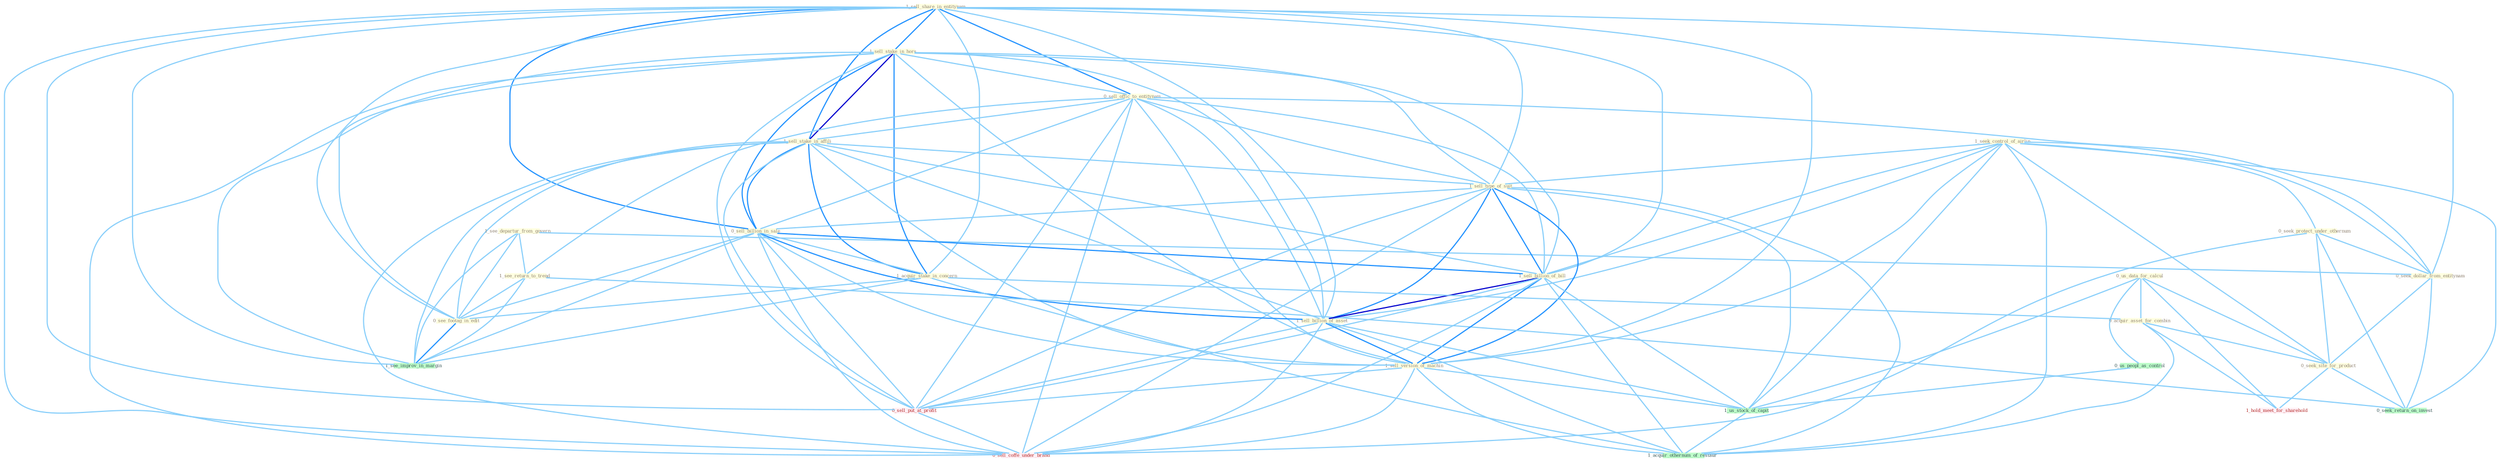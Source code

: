 Graph G{ 
    node
    [shape=polygon,style=filled,width=.5,height=.06,color="#BDFCC9",fixedsize=true,fontsize=4,
    fontcolor="#2f4f4f"];
    {node
    [color="#ffffe0", fontcolor="#8b7d6b"] "1_sell_share_in_entitynam " "1_seek_control_of_airlin " "0_us_data_for_calcul " "1_sell_stake_in_hors " "0_sell_offic_to_entitynam " "0_seek_protect_under_othernum " "1_sell_stake_in_affili " "1_see_departur_from_govern " "1_sell_type_of_suit " "0_sell_billion_in_sale " "1_see_return_to_trend " "1_sell_billion_of_bill " "1_acquir_stake_in_concern " "0_seek_dollar_from_entitynam " "0_see_footag_in_edit " "0_acquir_asset_for_combin " "1_sell_billion_of_asset " "0_seek_site_for_product " "1_sell_version_of_machin "}
{node [color="#fff0f5", fontcolor="#b22222"] "0_sell_put_at_profit " "0_sell_coffe_under_brand " "1_hold_meet_for_sharehold "}
edge [color="#B0E2FF"];

	"1_sell_share_in_entitynam " -- "1_sell_stake_in_hors " [w="2", color="#1e90ff" , len=0.8];
	"1_sell_share_in_entitynam " -- "0_sell_offic_to_entitynam " [w="2", color="#1e90ff" , len=0.8];
	"1_sell_share_in_entitynam " -- "1_sell_stake_in_affili " [w="2", color="#1e90ff" , len=0.8];
	"1_sell_share_in_entitynam " -- "1_sell_type_of_suit " [w="1", color="#87cefa" ];
	"1_sell_share_in_entitynam " -- "0_sell_billion_in_sale " [w="2", color="#1e90ff" , len=0.8];
	"1_sell_share_in_entitynam " -- "1_sell_billion_of_bill " [w="1", color="#87cefa" ];
	"1_sell_share_in_entitynam " -- "1_acquir_stake_in_concern " [w="1", color="#87cefa" ];
	"1_sell_share_in_entitynam " -- "0_seek_dollar_from_entitynam " [w="1", color="#87cefa" ];
	"1_sell_share_in_entitynam " -- "0_see_footag_in_edit " [w="1", color="#87cefa" ];
	"1_sell_share_in_entitynam " -- "1_sell_billion_of_asset " [w="1", color="#87cefa" ];
	"1_sell_share_in_entitynam " -- "1_sell_version_of_machin " [w="1", color="#87cefa" ];
	"1_sell_share_in_entitynam " -- "0_sell_put_at_profit " [w="1", color="#87cefa" ];
	"1_sell_share_in_entitynam " -- "1_see_improv_in_margin " [w="1", color="#87cefa" ];
	"1_sell_share_in_entitynam " -- "0_sell_coffe_under_brand " [w="1", color="#87cefa" ];
	"1_seek_control_of_airlin " -- "0_seek_protect_under_othernum " [w="1", color="#87cefa" ];
	"1_seek_control_of_airlin " -- "1_sell_type_of_suit " [w="1", color="#87cefa" ];
	"1_seek_control_of_airlin " -- "1_sell_billion_of_bill " [w="1", color="#87cefa" ];
	"1_seek_control_of_airlin " -- "0_seek_dollar_from_entitynam " [w="1", color="#87cefa" ];
	"1_seek_control_of_airlin " -- "1_sell_billion_of_asset " [w="1", color="#87cefa" ];
	"1_seek_control_of_airlin " -- "0_seek_site_for_product " [w="1", color="#87cefa" ];
	"1_seek_control_of_airlin " -- "1_sell_version_of_machin " [w="1", color="#87cefa" ];
	"1_seek_control_of_airlin " -- "0_seek_return_on_invest " [w="1", color="#87cefa" ];
	"1_seek_control_of_airlin " -- "1_us_stock_of_capit " [w="1", color="#87cefa" ];
	"1_seek_control_of_airlin " -- "1_acquir_othernum_of_restaur " [w="1", color="#87cefa" ];
	"0_us_data_for_calcul " -- "0_acquir_asset_for_combin " [w="1", color="#87cefa" ];
	"0_us_data_for_calcul " -- "0_seek_site_for_product " [w="1", color="#87cefa" ];
	"0_us_data_for_calcul " -- "0_us_peopl_as_control " [w="1", color="#87cefa" ];
	"0_us_data_for_calcul " -- "1_us_stock_of_capit " [w="1", color="#87cefa" ];
	"0_us_data_for_calcul " -- "1_hold_meet_for_sharehold " [w="1", color="#87cefa" ];
	"1_sell_stake_in_hors " -- "0_sell_offic_to_entitynam " [w="1", color="#87cefa" ];
	"1_sell_stake_in_hors " -- "1_sell_stake_in_affili " [w="3", color="#0000cd" , len=0.6];
	"1_sell_stake_in_hors " -- "1_sell_type_of_suit " [w="1", color="#87cefa" ];
	"1_sell_stake_in_hors " -- "0_sell_billion_in_sale " [w="2", color="#1e90ff" , len=0.8];
	"1_sell_stake_in_hors " -- "1_sell_billion_of_bill " [w="1", color="#87cefa" ];
	"1_sell_stake_in_hors " -- "1_acquir_stake_in_concern " [w="2", color="#1e90ff" , len=0.8];
	"1_sell_stake_in_hors " -- "0_see_footag_in_edit " [w="1", color="#87cefa" ];
	"1_sell_stake_in_hors " -- "1_sell_billion_of_asset " [w="1", color="#87cefa" ];
	"1_sell_stake_in_hors " -- "1_sell_version_of_machin " [w="1", color="#87cefa" ];
	"1_sell_stake_in_hors " -- "0_sell_put_at_profit " [w="1", color="#87cefa" ];
	"1_sell_stake_in_hors " -- "1_see_improv_in_margin " [w="1", color="#87cefa" ];
	"1_sell_stake_in_hors " -- "0_sell_coffe_under_brand " [w="1", color="#87cefa" ];
	"0_sell_offic_to_entitynam " -- "1_sell_stake_in_affili " [w="1", color="#87cefa" ];
	"0_sell_offic_to_entitynam " -- "1_sell_type_of_suit " [w="1", color="#87cefa" ];
	"0_sell_offic_to_entitynam " -- "0_sell_billion_in_sale " [w="1", color="#87cefa" ];
	"0_sell_offic_to_entitynam " -- "1_see_return_to_trend " [w="1", color="#87cefa" ];
	"0_sell_offic_to_entitynam " -- "1_sell_billion_of_bill " [w="1", color="#87cefa" ];
	"0_sell_offic_to_entitynam " -- "0_seek_dollar_from_entitynam " [w="1", color="#87cefa" ];
	"0_sell_offic_to_entitynam " -- "1_sell_billion_of_asset " [w="1", color="#87cefa" ];
	"0_sell_offic_to_entitynam " -- "1_sell_version_of_machin " [w="1", color="#87cefa" ];
	"0_sell_offic_to_entitynam " -- "0_sell_put_at_profit " [w="1", color="#87cefa" ];
	"0_sell_offic_to_entitynam " -- "0_sell_coffe_under_brand " [w="1", color="#87cefa" ];
	"0_seek_protect_under_othernum " -- "0_seek_dollar_from_entitynam " [w="1", color="#87cefa" ];
	"0_seek_protect_under_othernum " -- "0_seek_site_for_product " [w="1", color="#87cefa" ];
	"0_seek_protect_under_othernum " -- "0_seek_return_on_invest " [w="1", color="#87cefa" ];
	"0_seek_protect_under_othernum " -- "0_sell_coffe_under_brand " [w="1", color="#87cefa" ];
	"1_sell_stake_in_affili " -- "1_sell_type_of_suit " [w="1", color="#87cefa" ];
	"1_sell_stake_in_affili " -- "0_sell_billion_in_sale " [w="2", color="#1e90ff" , len=0.8];
	"1_sell_stake_in_affili " -- "1_sell_billion_of_bill " [w="1", color="#87cefa" ];
	"1_sell_stake_in_affili " -- "1_acquir_stake_in_concern " [w="2", color="#1e90ff" , len=0.8];
	"1_sell_stake_in_affili " -- "0_see_footag_in_edit " [w="1", color="#87cefa" ];
	"1_sell_stake_in_affili " -- "1_sell_billion_of_asset " [w="1", color="#87cefa" ];
	"1_sell_stake_in_affili " -- "1_sell_version_of_machin " [w="1", color="#87cefa" ];
	"1_sell_stake_in_affili " -- "0_sell_put_at_profit " [w="1", color="#87cefa" ];
	"1_sell_stake_in_affili " -- "1_see_improv_in_margin " [w="1", color="#87cefa" ];
	"1_sell_stake_in_affili " -- "0_sell_coffe_under_brand " [w="1", color="#87cefa" ];
	"1_see_departur_from_govern " -- "1_see_return_to_trend " [w="1", color="#87cefa" ];
	"1_see_departur_from_govern " -- "0_seek_dollar_from_entitynam " [w="1", color="#87cefa" ];
	"1_see_departur_from_govern " -- "0_see_footag_in_edit " [w="1", color="#87cefa" ];
	"1_see_departur_from_govern " -- "1_see_improv_in_margin " [w="1", color="#87cefa" ];
	"1_sell_type_of_suit " -- "0_sell_billion_in_sale " [w="1", color="#87cefa" ];
	"1_sell_type_of_suit " -- "1_sell_billion_of_bill " [w="2", color="#1e90ff" , len=0.8];
	"1_sell_type_of_suit " -- "1_sell_billion_of_asset " [w="2", color="#1e90ff" , len=0.8];
	"1_sell_type_of_suit " -- "1_sell_version_of_machin " [w="2", color="#1e90ff" , len=0.8];
	"1_sell_type_of_suit " -- "0_sell_put_at_profit " [w="1", color="#87cefa" ];
	"1_sell_type_of_suit " -- "1_us_stock_of_capit " [w="1", color="#87cefa" ];
	"1_sell_type_of_suit " -- "0_sell_coffe_under_brand " [w="1", color="#87cefa" ];
	"1_sell_type_of_suit " -- "1_acquir_othernum_of_restaur " [w="1", color="#87cefa" ];
	"0_sell_billion_in_sale " -- "1_sell_billion_of_bill " [w="2", color="#1e90ff" , len=0.8];
	"0_sell_billion_in_sale " -- "1_acquir_stake_in_concern " [w="1", color="#87cefa" ];
	"0_sell_billion_in_sale " -- "0_see_footag_in_edit " [w="1", color="#87cefa" ];
	"0_sell_billion_in_sale " -- "1_sell_billion_of_asset " [w="2", color="#1e90ff" , len=0.8];
	"0_sell_billion_in_sale " -- "1_sell_version_of_machin " [w="1", color="#87cefa" ];
	"0_sell_billion_in_sale " -- "0_sell_put_at_profit " [w="1", color="#87cefa" ];
	"0_sell_billion_in_sale " -- "1_see_improv_in_margin " [w="1", color="#87cefa" ];
	"0_sell_billion_in_sale " -- "0_sell_coffe_under_brand " [w="1", color="#87cefa" ];
	"1_see_return_to_trend " -- "0_see_footag_in_edit " [w="1", color="#87cefa" ];
	"1_see_return_to_trend " -- "0_seek_return_on_invest " [w="1", color="#87cefa" ];
	"1_see_return_to_trend " -- "1_see_improv_in_margin " [w="1", color="#87cefa" ];
	"1_sell_billion_of_bill " -- "1_sell_billion_of_asset " [w="3", color="#0000cd" , len=0.6];
	"1_sell_billion_of_bill " -- "1_sell_version_of_machin " [w="2", color="#1e90ff" , len=0.8];
	"1_sell_billion_of_bill " -- "0_sell_put_at_profit " [w="1", color="#87cefa" ];
	"1_sell_billion_of_bill " -- "1_us_stock_of_capit " [w="1", color="#87cefa" ];
	"1_sell_billion_of_bill " -- "0_sell_coffe_under_brand " [w="1", color="#87cefa" ];
	"1_sell_billion_of_bill " -- "1_acquir_othernum_of_restaur " [w="1", color="#87cefa" ];
	"1_acquir_stake_in_concern " -- "0_see_footag_in_edit " [w="1", color="#87cefa" ];
	"1_acquir_stake_in_concern " -- "0_acquir_asset_for_combin " [w="1", color="#87cefa" ];
	"1_acquir_stake_in_concern " -- "1_see_improv_in_margin " [w="1", color="#87cefa" ];
	"1_acquir_stake_in_concern " -- "1_acquir_othernum_of_restaur " [w="1", color="#87cefa" ];
	"0_seek_dollar_from_entitynam " -- "0_seek_site_for_product " [w="1", color="#87cefa" ];
	"0_seek_dollar_from_entitynam " -- "0_seek_return_on_invest " [w="1", color="#87cefa" ];
	"0_see_footag_in_edit " -- "1_see_improv_in_margin " [w="2", color="#1e90ff" , len=0.8];
	"0_acquir_asset_for_combin " -- "0_seek_site_for_product " [w="1", color="#87cefa" ];
	"0_acquir_asset_for_combin " -- "1_hold_meet_for_sharehold " [w="1", color="#87cefa" ];
	"0_acquir_asset_for_combin " -- "1_acquir_othernum_of_restaur " [w="1", color="#87cefa" ];
	"1_sell_billion_of_asset " -- "1_sell_version_of_machin " [w="2", color="#1e90ff" , len=0.8];
	"1_sell_billion_of_asset " -- "0_sell_put_at_profit " [w="1", color="#87cefa" ];
	"1_sell_billion_of_asset " -- "1_us_stock_of_capit " [w="1", color="#87cefa" ];
	"1_sell_billion_of_asset " -- "0_sell_coffe_under_brand " [w="1", color="#87cefa" ];
	"1_sell_billion_of_asset " -- "1_acquir_othernum_of_restaur " [w="1", color="#87cefa" ];
	"0_seek_site_for_product " -- "0_seek_return_on_invest " [w="1", color="#87cefa" ];
	"0_seek_site_for_product " -- "1_hold_meet_for_sharehold " [w="1", color="#87cefa" ];
	"1_sell_version_of_machin " -- "0_sell_put_at_profit " [w="1", color="#87cefa" ];
	"1_sell_version_of_machin " -- "1_us_stock_of_capit " [w="1", color="#87cefa" ];
	"1_sell_version_of_machin " -- "0_sell_coffe_under_brand " [w="1", color="#87cefa" ];
	"1_sell_version_of_machin " -- "1_acquir_othernum_of_restaur " [w="1", color="#87cefa" ];
	"0_us_peopl_as_control " -- "1_us_stock_of_capit " [w="1", color="#87cefa" ];
	"0_sell_put_at_profit " -- "0_sell_coffe_under_brand " [w="1", color="#87cefa" ];
	"1_us_stock_of_capit " -- "1_acquir_othernum_of_restaur " [w="1", color="#87cefa" ];
}